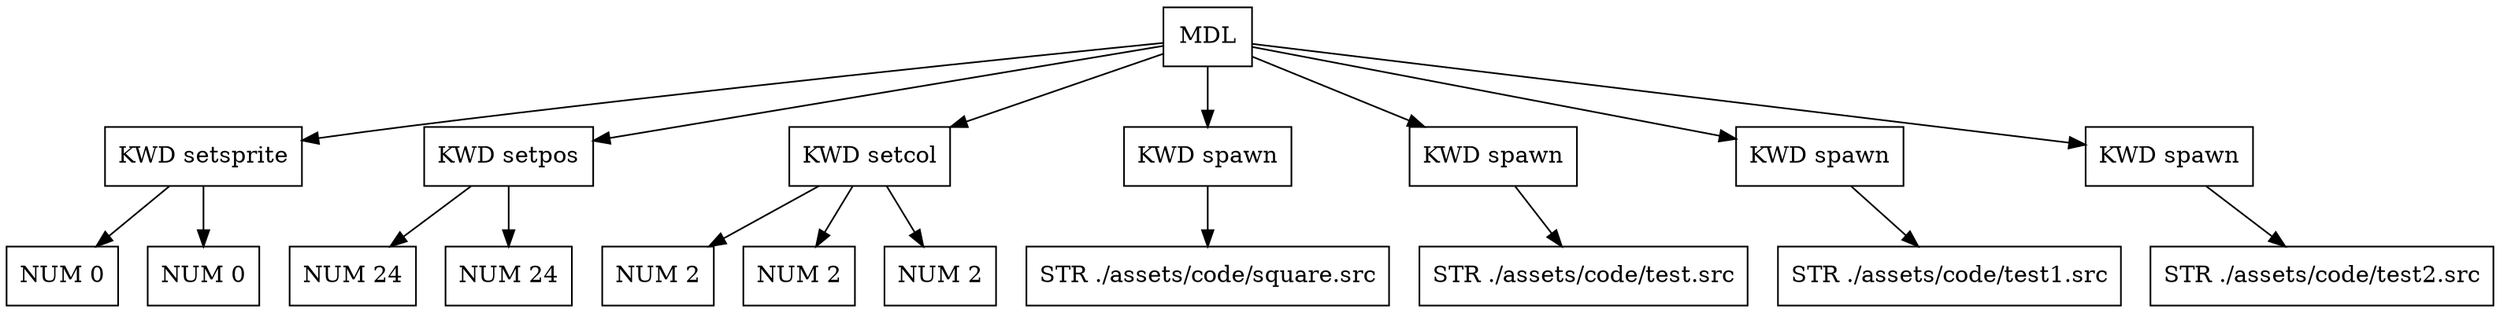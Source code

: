 digraph G {
node [shape = circle];
node0 [ uuid = "7d1c5dc7-7880-4669-9198-84550182ed1e" shape = "record" label = "MDL " ];
node1 [ uuid = "6e774342-2b3a-4af5-9bf2-1dd833a89a3c" shape = "record" label = "KWD setsprite" ];
node2 [ uuid = "33f94677-932a-4876-a238-6d733fff84bf" shape = "record" label = "NUM 0" ];
node1 -> node2;
node3 [ uuid = "23c8e9b3-18ca-488c-91c5-6511b81d6489" shape = "record" label = "NUM 0" ];
node1 -> node3;
node0 -> node1;
node4 [ uuid = "062495fa-3849-41ab-9b37-f4fd9caa35af" shape = "record" label = "KWD setpos" ];
node5 [ uuid = "5b4fe711-1a08-47d7-a4a0-119d7f1467f4" shape = "record" label = "NUM 24" ];
node4 -> node5;
node6 [ uuid = "5789e12b-b904-4359-b5b2-f2e516fad1e1" shape = "record" label = "NUM 24" ];
node4 -> node6;
node0 -> node4;
node7 [ uuid = "2d18be34-905e-403f-bb3e-218305b6b480" shape = "record" label = "KWD setcol" ];
node8 [ uuid = "e4d95558-da3c-4797-b449-2adf2709c133" shape = "record" label = "NUM 2" ];
node7 -> node8;
node9 [ uuid = "a4f41843-5f79-4fa3-8304-836edbfddb74" shape = "record" label = "NUM 2" ];
node7 -> node9;
node10 [ uuid = "586a76bc-4678-4818-be3b-4a12e9835c56" shape = "record" label = "NUM 2" ];
node7 -> node10;
node0 -> node7;
node11 [ uuid = "c354646a-26d3-4579-9be4-61d390630fbc" shape = "record" label = "KWD spawn" ];
node12 [ uuid = "baa41458-0d19-4780-ba3e-544e3be56e22" shape = "record" label = "STR ./assets/code/square.src" ];
node11 -> node12;
node0 -> node11;
node13 [ uuid = "ee6cfdb8-0a41-48df-b786-59c5957a90ec" shape = "record" label = "KWD spawn" ];
node14 [ uuid = "5fab2140-989c-45da-8cad-a83ff902bd77" shape = "record" label = "STR ./assets/code/test.src" ];
node13 -> node14;
node0 -> node13;
node15 [ uuid = "4525c733-65b7-4e25-a326-d5372c46009d" shape = "record" label = "KWD spawn" ];
node16 [ uuid = "8d634df6-72cc-409c-9359-91e08b98b5de" shape = "record" label = "STR ./assets/code/test1.src" ];
node15 -> node16;
node0 -> node15;
node17 [ uuid = "274f3950-692b-4076-95a9-d0a3cf2becca" shape = "record" label = "KWD spawn" ];
node18 [ uuid = "716e2eed-b4a9-469a-a5b4-376961146328" shape = "record" label = "STR ./assets/code/test2.src" ];
node17 -> node18;
node0 -> node17;
}
